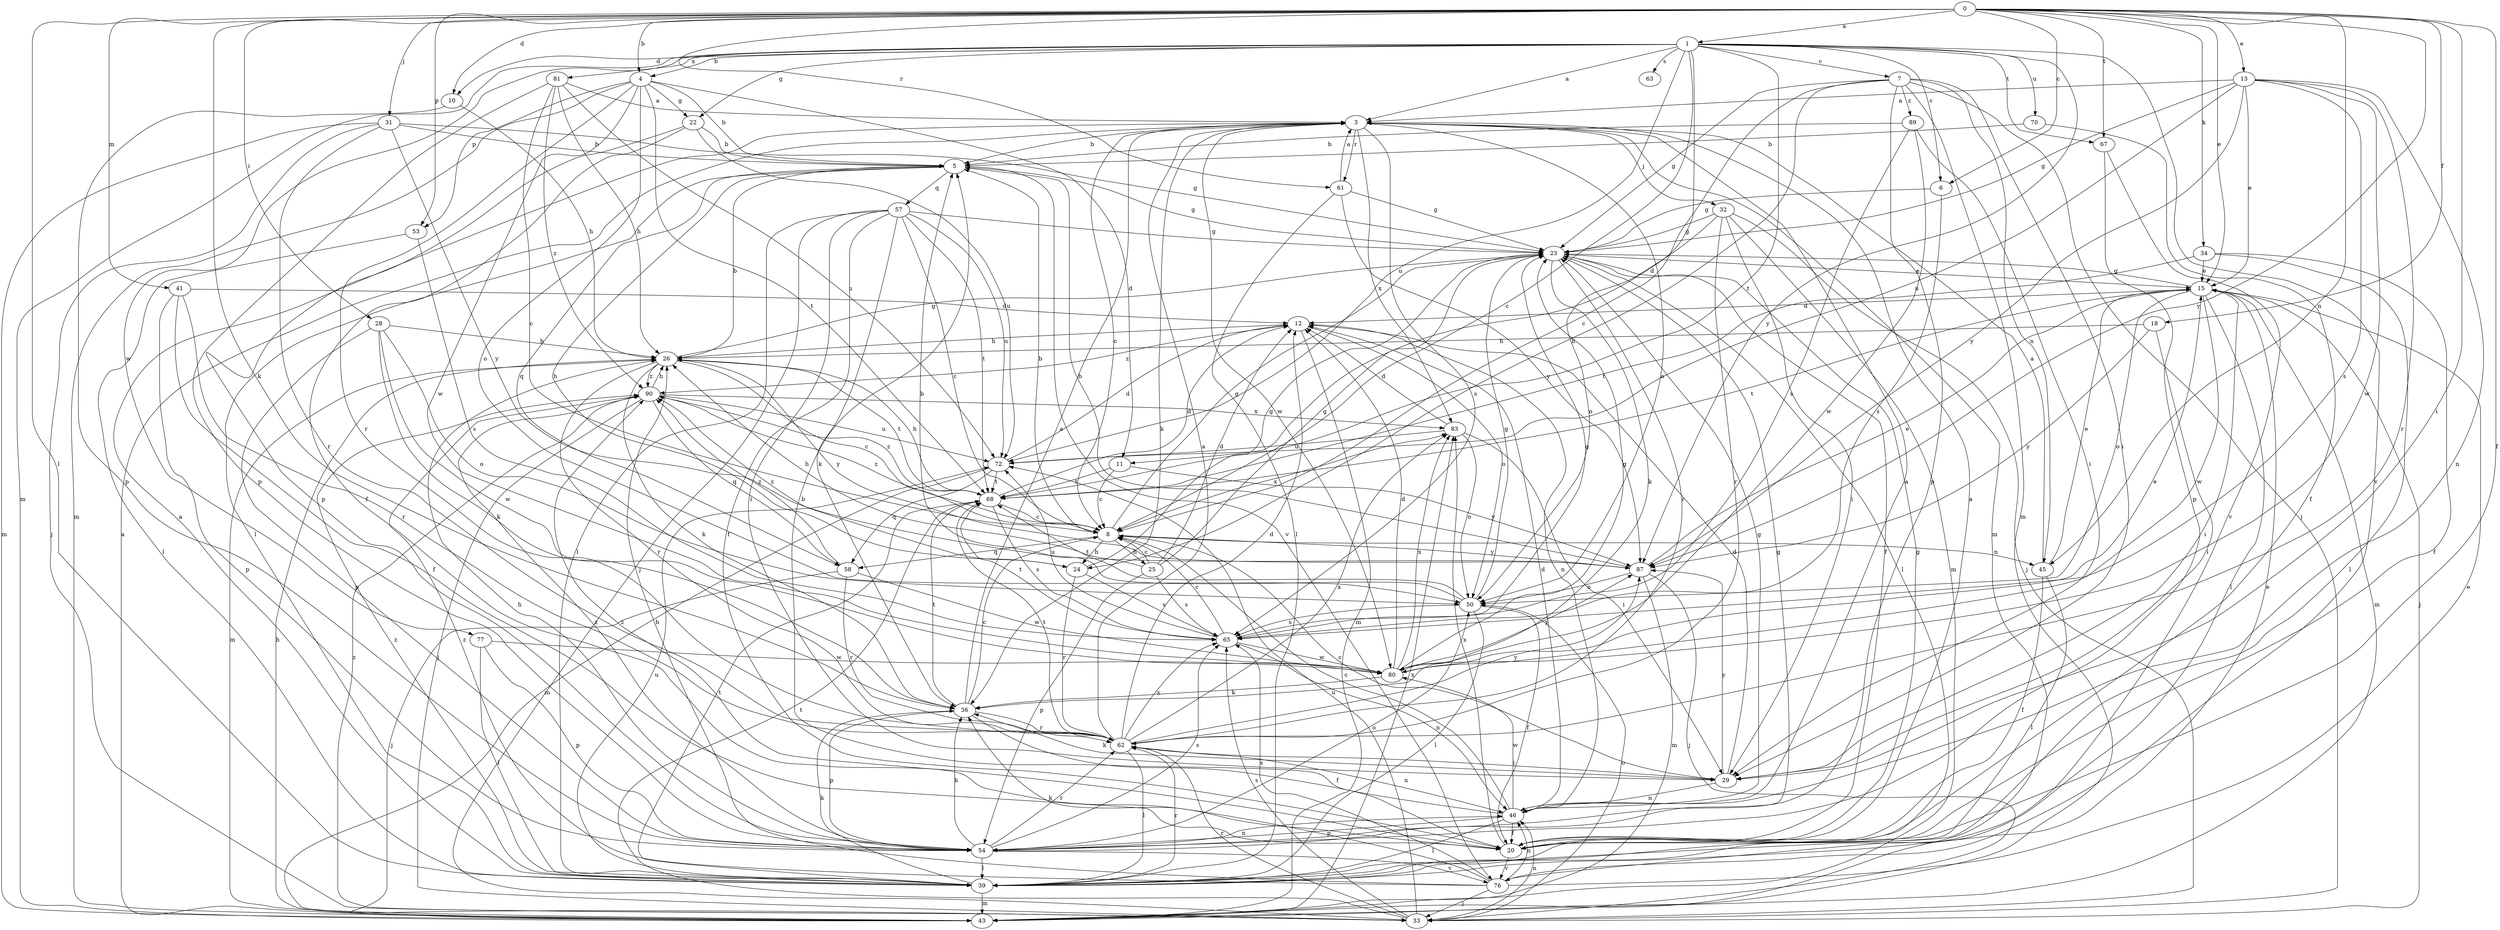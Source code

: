 strict digraph  {
0;
1;
3;
4;
5;
6;
7;
8;
10;
11;
12;
13;
15;
18;
20;
22;
23;
24;
25;
26;
28;
29;
31;
32;
33;
34;
36;
39;
41;
43;
45;
46;
50;
53;
54;
57;
58;
61;
62;
63;
65;
67;
68;
70;
72;
76;
77;
80;
81;
83;
87;
89;
90;
0 -> 1  [label=a];
0 -> 4  [label=b];
0 -> 6  [label=c];
0 -> 10  [label=d];
0 -> 13  [label=e];
0 -> 15  [label=e];
0 -> 18  [label=f];
0 -> 20  [label=f];
0 -> 28  [label=i];
0 -> 29  [label=i];
0 -> 31  [label=j];
0 -> 34  [label=k];
0 -> 36  [label=k];
0 -> 39  [label=l];
0 -> 41  [label=m];
0 -> 45  [label=n];
0 -> 53  [label=p];
0 -> 61  [label=r];
0 -> 67  [label=t];
0 -> 87  [label=y];
1 -> 3  [label=a];
1 -> 4  [label=b];
1 -> 6  [label=c];
1 -> 7  [label=c];
1 -> 8  [label=c];
1 -> 10  [label=d];
1 -> 11  [label=d];
1 -> 22  [label=g];
1 -> 43  [label=m];
1 -> 63  [label=s];
1 -> 67  [label=t];
1 -> 68  [label=t];
1 -> 70  [label=u];
1 -> 72  [label=u];
1 -> 76  [label=v];
1 -> 77  [label=w];
1 -> 81  [label=x];
1 -> 87  [label=y];
3 -> 5  [label=b];
3 -> 8  [label=c];
3 -> 32  [label=j];
3 -> 36  [label=k];
3 -> 43  [label=m];
3 -> 50  [label=o];
3 -> 61  [label=r];
3 -> 65  [label=s];
3 -> 80  [label=w];
3 -> 83  [label=x];
4 -> 5  [label=b];
4 -> 11  [label=d];
4 -> 22  [label=g];
4 -> 43  [label=m];
4 -> 50  [label=o];
4 -> 53  [label=p];
4 -> 62  [label=r];
4 -> 68  [label=t];
4 -> 80  [label=w];
5 -> 23  [label=g];
5 -> 24  [label=h];
5 -> 39  [label=l];
5 -> 57  [label=q];
5 -> 58  [label=q];
5 -> 76  [label=v];
6 -> 23  [label=g];
6 -> 65  [label=s];
7 -> 8  [label=c];
7 -> 23  [label=g];
7 -> 24  [label=h];
7 -> 29  [label=i];
7 -> 33  [label=j];
7 -> 43  [label=m];
7 -> 45  [label=n];
7 -> 54  [label=p];
7 -> 89  [label=z];
8 -> 5  [label=b];
8 -> 23  [label=g];
8 -> 24  [label=h];
8 -> 25  [label=h];
8 -> 45  [label=n];
8 -> 58  [label=q];
8 -> 83  [label=x];
8 -> 87  [label=y];
8 -> 90  [label=z];
10 -> 26  [label=h];
10 -> 54  [label=p];
11 -> 8  [label=c];
11 -> 68  [label=t];
11 -> 87  [label=y];
12 -> 26  [label=h];
12 -> 43  [label=m];
12 -> 46  [label=n];
12 -> 50  [label=o];
12 -> 90  [label=z];
13 -> 3  [label=a];
13 -> 15  [label=e];
13 -> 23  [label=g];
13 -> 46  [label=n];
13 -> 62  [label=r];
13 -> 65  [label=s];
13 -> 72  [label=u];
13 -> 80  [label=w];
13 -> 87  [label=y];
15 -> 12  [label=d];
15 -> 23  [label=g];
15 -> 29  [label=i];
15 -> 33  [label=j];
15 -> 39  [label=l];
15 -> 43  [label=m];
15 -> 50  [label=o];
15 -> 68  [label=t];
15 -> 80  [label=w];
18 -> 26  [label=h];
18 -> 29  [label=i];
18 -> 87  [label=y];
20 -> 3  [label=a];
20 -> 23  [label=g];
20 -> 76  [label=v];
20 -> 83  [label=x];
20 -> 90  [label=z];
22 -> 5  [label=b];
22 -> 20  [label=f];
22 -> 54  [label=p];
22 -> 72  [label=u];
23 -> 15  [label=e];
23 -> 20  [label=f];
23 -> 36  [label=k];
23 -> 39  [label=l];
23 -> 62  [label=r];
24 -> 23  [label=g];
24 -> 62  [label=r];
24 -> 65  [label=s];
24 -> 90  [label=z];
25 -> 8  [label=c];
25 -> 12  [label=d];
25 -> 23  [label=g];
25 -> 26  [label=h];
25 -> 54  [label=p];
25 -> 65  [label=s];
26 -> 5  [label=b];
26 -> 8  [label=c];
26 -> 23  [label=g];
26 -> 36  [label=k];
26 -> 43  [label=m];
26 -> 62  [label=r];
26 -> 68  [label=t];
26 -> 87  [label=y];
26 -> 90  [label=z];
28 -> 26  [label=h];
28 -> 36  [label=k];
28 -> 50  [label=o];
28 -> 54  [label=p];
28 -> 80  [label=w];
29 -> 8  [label=c];
29 -> 12  [label=d];
29 -> 36  [label=k];
29 -> 46  [label=n];
29 -> 87  [label=y];
31 -> 5  [label=b];
31 -> 23  [label=g];
31 -> 33  [label=j];
31 -> 43  [label=m];
31 -> 62  [label=r];
31 -> 87  [label=y];
32 -> 23  [label=g];
32 -> 29  [label=i];
32 -> 33  [label=j];
32 -> 43  [label=m];
32 -> 50  [label=o];
32 -> 62  [label=r];
33 -> 46  [label=n];
33 -> 50  [label=o];
33 -> 62  [label=r];
33 -> 65  [label=s];
33 -> 68  [label=t];
33 -> 72  [label=u];
33 -> 90  [label=z];
34 -> 15  [label=e];
34 -> 20  [label=f];
34 -> 39  [label=l];
34 -> 68  [label=t];
36 -> 3  [label=a];
36 -> 8  [label=c];
36 -> 20  [label=f];
36 -> 54  [label=p];
36 -> 62  [label=r];
36 -> 68  [label=t];
39 -> 3  [label=a];
39 -> 15  [label=e];
39 -> 36  [label=k];
39 -> 43  [label=m];
39 -> 62  [label=r];
39 -> 68  [label=t];
39 -> 72  [label=u];
39 -> 90  [label=z];
41 -> 12  [label=d];
41 -> 20  [label=f];
41 -> 54  [label=p];
41 -> 62  [label=r];
43 -> 3  [label=a];
43 -> 26  [label=h];
43 -> 83  [label=x];
45 -> 3  [label=a];
45 -> 15  [label=e];
45 -> 20  [label=f];
45 -> 39  [label=l];
46 -> 3  [label=a];
46 -> 5  [label=b];
46 -> 8  [label=c];
46 -> 12  [label=d];
46 -> 20  [label=f];
46 -> 23  [label=g];
46 -> 39  [label=l];
46 -> 54  [label=p];
46 -> 80  [label=w];
50 -> 5  [label=b];
50 -> 20  [label=f];
50 -> 23  [label=g];
50 -> 39  [label=l];
50 -> 65  [label=s];
50 -> 68  [label=t];
53 -> 39  [label=l];
53 -> 65  [label=s];
54 -> 23  [label=g];
54 -> 26  [label=h];
54 -> 36  [label=k];
54 -> 39  [label=l];
54 -> 46  [label=n];
54 -> 50  [label=o];
54 -> 62  [label=r];
54 -> 65  [label=s];
54 -> 76  [label=v];
54 -> 90  [label=z];
57 -> 8  [label=c];
57 -> 20  [label=f];
57 -> 23  [label=g];
57 -> 29  [label=i];
57 -> 33  [label=j];
57 -> 36  [label=k];
57 -> 39  [label=l];
57 -> 68  [label=t];
57 -> 72  [label=u];
58 -> 33  [label=j];
58 -> 62  [label=r];
58 -> 80  [label=w];
58 -> 90  [label=z];
61 -> 3  [label=a];
61 -> 23  [label=g];
61 -> 39  [label=l];
61 -> 87  [label=y];
62 -> 3  [label=a];
62 -> 12  [label=d];
62 -> 29  [label=i];
62 -> 39  [label=l];
62 -> 46  [label=n];
62 -> 65  [label=s];
62 -> 68  [label=t];
62 -> 83  [label=x];
62 -> 87  [label=y];
65 -> 8  [label=c];
65 -> 23  [label=g];
65 -> 46  [label=n];
65 -> 68  [label=t];
65 -> 72  [label=u];
65 -> 80  [label=w];
67 -> 54  [label=p];
67 -> 76  [label=v];
68 -> 8  [label=c];
68 -> 12  [label=d];
68 -> 26  [label=h];
68 -> 65  [label=s];
68 -> 90  [label=z];
70 -> 5  [label=b];
70 -> 20  [label=f];
72 -> 12  [label=d];
72 -> 43  [label=m];
72 -> 58  [label=q];
72 -> 68  [label=t];
76 -> 15  [label=e];
76 -> 26  [label=h];
76 -> 33  [label=j];
76 -> 36  [label=k];
76 -> 46  [label=n];
76 -> 65  [label=s];
76 -> 90  [label=z];
77 -> 39  [label=l];
77 -> 54  [label=p];
77 -> 80  [label=w];
80 -> 12  [label=d];
80 -> 15  [label=e];
80 -> 23  [label=g];
80 -> 36  [label=k];
80 -> 83  [label=x];
80 -> 87  [label=y];
81 -> 3  [label=a];
81 -> 8  [label=c];
81 -> 26  [label=h];
81 -> 54  [label=p];
81 -> 72  [label=u];
81 -> 90  [label=z];
83 -> 12  [label=d];
83 -> 29  [label=i];
83 -> 50  [label=o];
83 -> 72  [label=u];
87 -> 5  [label=b];
87 -> 15  [label=e];
87 -> 33  [label=j];
87 -> 43  [label=m];
87 -> 50  [label=o];
89 -> 5  [label=b];
89 -> 29  [label=i];
89 -> 65  [label=s];
89 -> 80  [label=w];
90 -> 26  [label=h];
90 -> 33  [label=j];
90 -> 58  [label=q];
90 -> 72  [label=u];
90 -> 83  [label=x];
}
